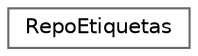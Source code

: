 digraph "Graphical Class Hierarchy"
{
 // INTERACTIVE_SVG=YES
 // LATEX_PDF_SIZE
  bgcolor="transparent";
  edge [fontname=Helvetica,fontsize=10,labelfontname=Helvetica,labelfontsize=10];
  node [fontname=Helvetica,fontsize=10,shape=box,height=0.2,width=0.4];
  rankdir="LR";
  Node0 [id="Node000000",label="RepoEtiquetas",height=0.2,width=0.4,color="grey40", fillcolor="white", style="filled",URL="$classRepoEtiquetas.html",tooltip="Implementa el patrón \"Repositorio\" (Repository). Su única responsabilidad (SRP) es administrar la col..."];
}
